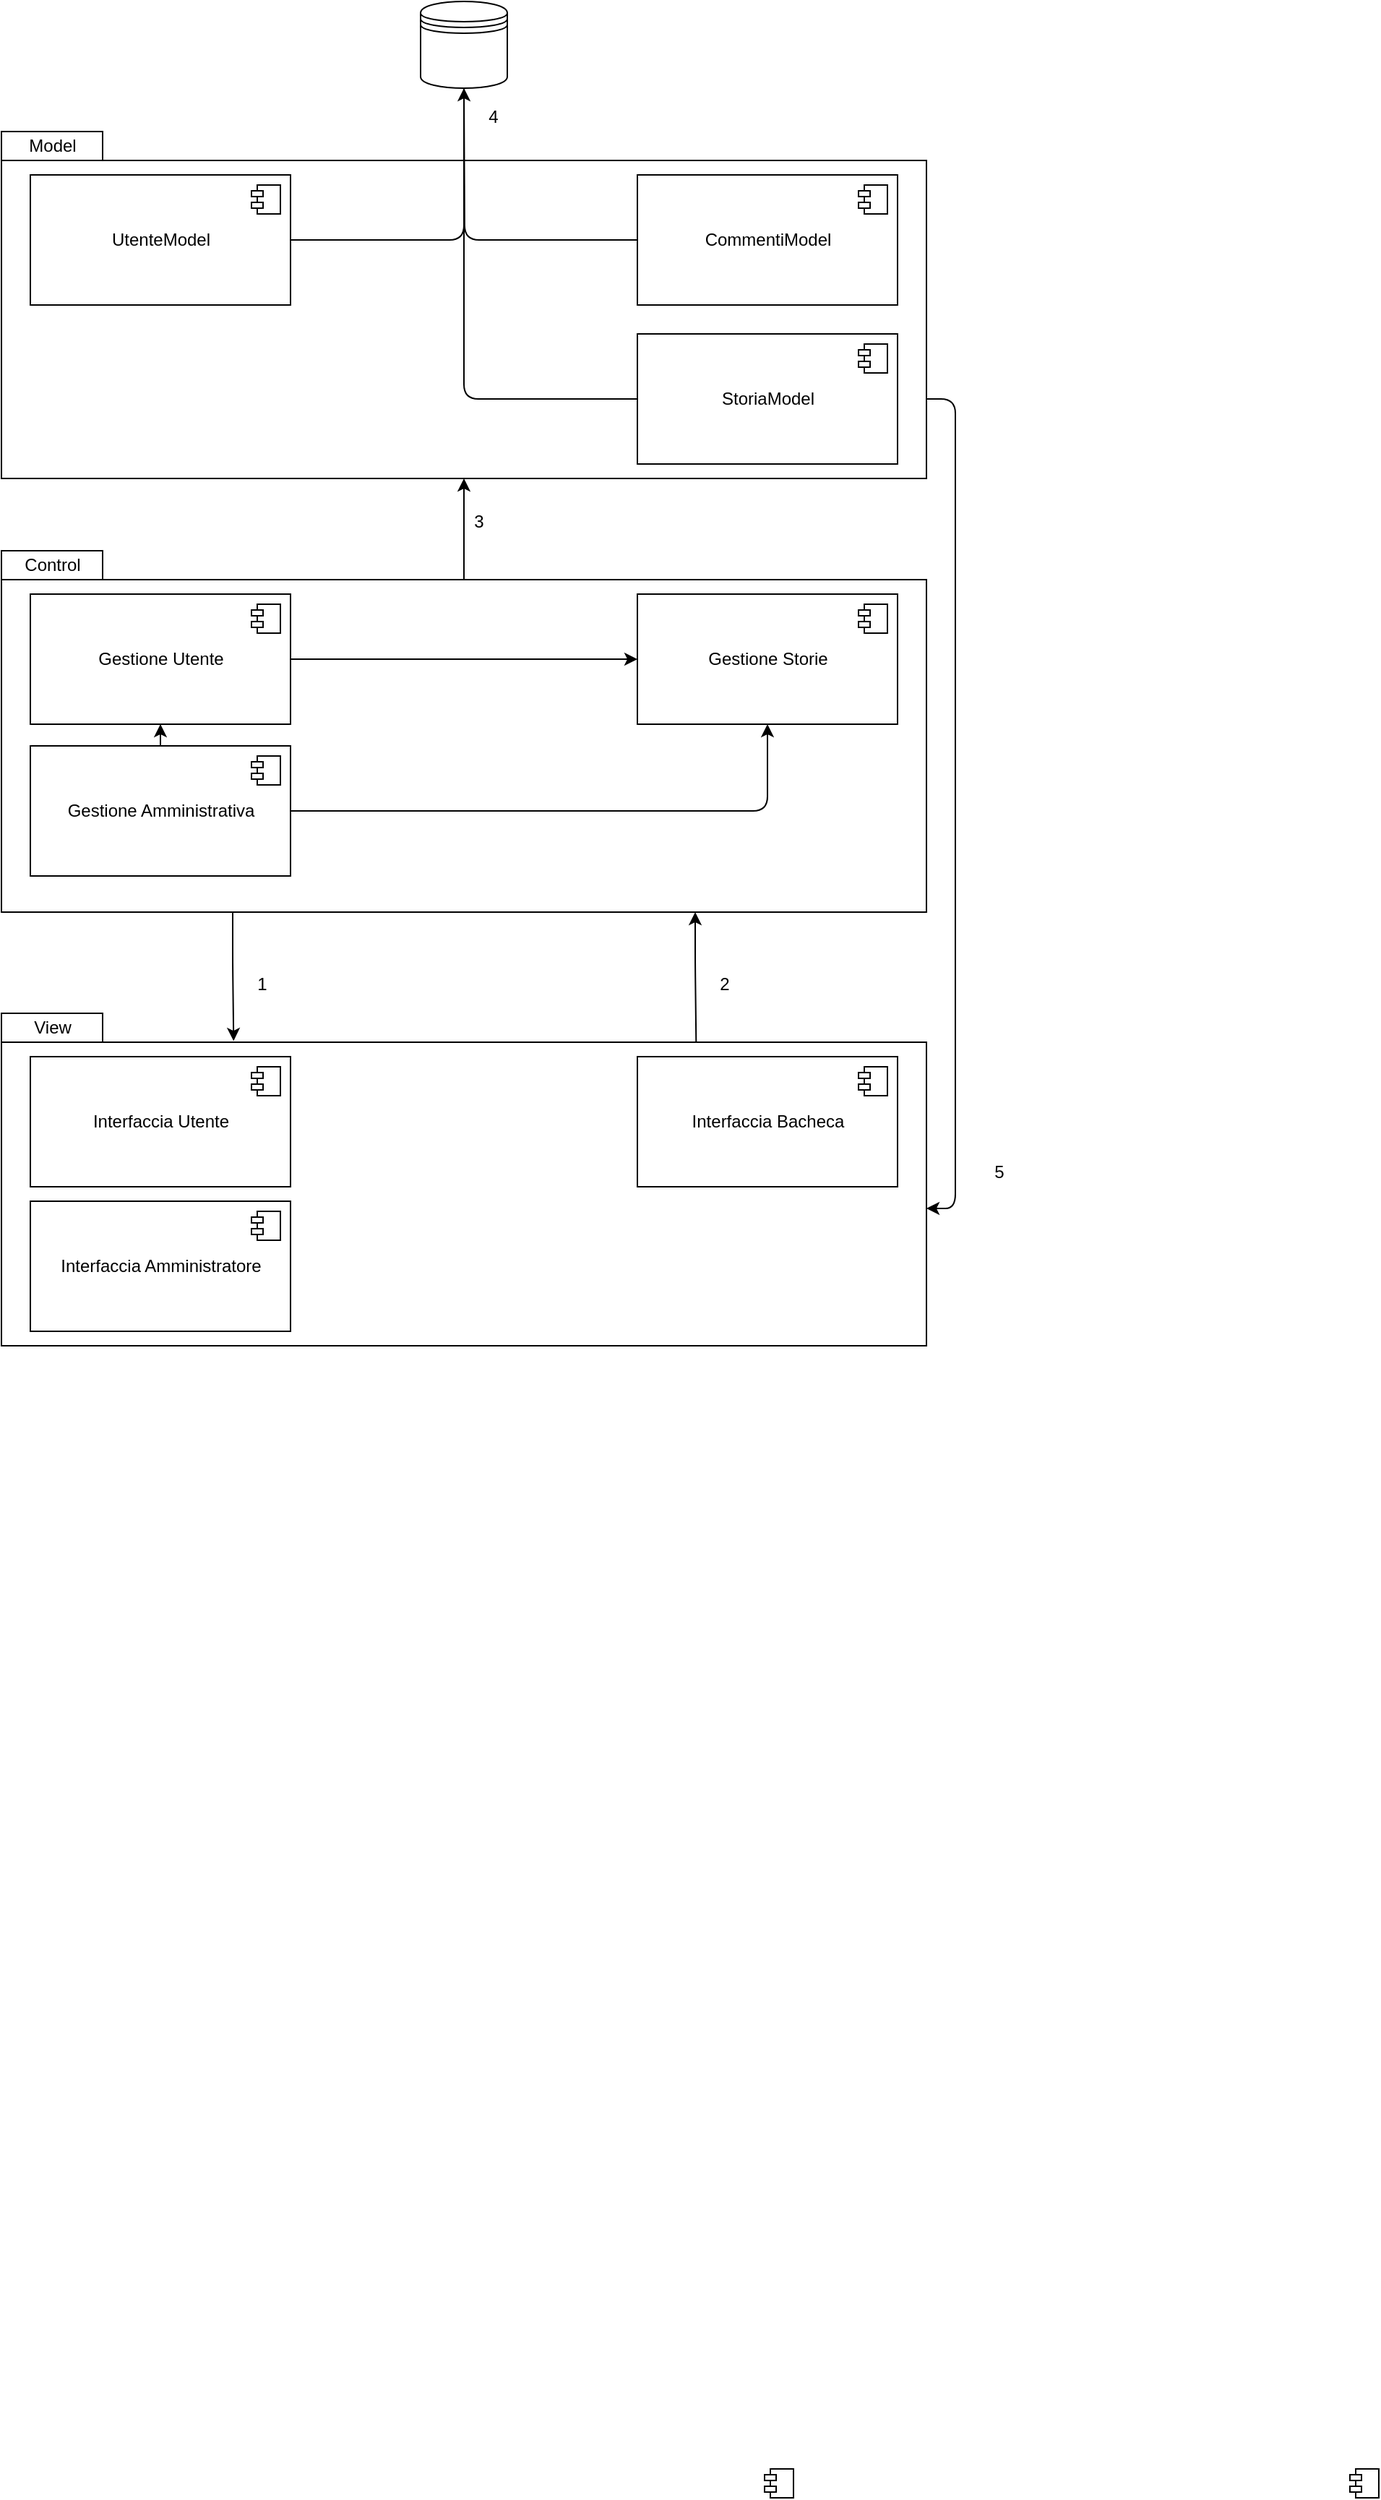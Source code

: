 <mxfile version="15.7.3" type="device"><diagram id="9ocuTxShU1b-sa0IYW2h" name="Pagina-1"><mxGraphModel dx="782" dy="539" grid="1" gridSize="10" guides="1" tooltips="1" connect="1" arrows="1" fold="1" page="1" pageScale="1" pageWidth="827" pageHeight="1169" math="0" shadow="0"><root><mxCell id="0"/><mxCell id="1" parent="0"/><mxCell id="H8FYsuCPHbx5izgAjQNV-73" style="edgeStyle=orthogonalEdgeStyle;rounded=1;orthogonalLoop=1;jettySize=auto;html=1;exitX=0.5;exitY=1;exitDx=0;exitDy=0;exitPerimeter=0;entryX=0.5;entryY=0.083;entryDx=0;entryDy=0;entryPerimeter=0;startArrow=classic;startFill=1;endArrow=none;endFill=0;" parent="1" source="H8FYsuCPHbx5izgAjQNV-20" target="H8FYsuCPHbx5izgAjQNV-28" edge="1"><mxGeometry relative="1" as="geometry"/></mxCell><mxCell id="H8FYsuCPHbx5izgAjQNV-20" value="" style="shape=folder;fontStyle=1;spacingTop=10;tabWidth=70;tabHeight=20;tabPosition=left;html=1;" parent="1" vertex="1"><mxGeometry x="220" y="160" width="640" height="240" as="geometry"/></mxCell><mxCell id="H8FYsuCPHbx5izgAjQNV-21" value="Model" style="text;html=1;align=center;verticalAlign=middle;resizable=0;points=[];autosize=1;strokeColor=none;fillColor=none;" parent="1" vertex="1"><mxGeometry x="230" y="160" width="50" height="20" as="geometry"/></mxCell><mxCell id="H8FYsuCPHbx5izgAjQNV-64" style="edgeStyle=orthogonalEdgeStyle;rounded=1;orthogonalLoop=1;jettySize=auto;html=1;exitX=1;exitY=0.5;exitDx=0;exitDy=0;entryX=0.5;entryY=1;entryDx=0;entryDy=0;endArrow=none;endFill=0;" parent="1" source="H8FYsuCPHbx5izgAjQNV-22" target="H8FYsuCPHbx5izgAjQNV-62" edge="1"><mxGeometry relative="1" as="geometry"/></mxCell><mxCell id="H8FYsuCPHbx5izgAjQNV-22" value="UtenteModel" style="html=1;dropTarget=0;" parent="1" vertex="1"><mxGeometry x="240" y="190" width="180" height="90" as="geometry"/></mxCell><mxCell id="H8FYsuCPHbx5izgAjQNV-23" value="" style="shape=module;jettyWidth=8;jettyHeight=4;" parent="H8FYsuCPHbx5izgAjQNV-22" vertex="1"><mxGeometry x="1" width="20" height="20" relative="1" as="geometry"><mxPoint x="-27" y="7" as="offset"/></mxGeometry></mxCell><mxCell id="H8FYsuCPHbx5izgAjQNV-67" style="edgeStyle=orthogonalEdgeStyle;rounded=1;orthogonalLoop=1;jettySize=auto;html=1;exitX=0;exitY=0.5;exitDx=0;exitDy=0;entryX=0.5;entryY=1;entryDx=0;entryDy=0;endArrow=none;endFill=0;" parent="1" source="H8FYsuCPHbx5izgAjQNV-24" target="H8FYsuCPHbx5izgAjQNV-62" edge="1"><mxGeometry relative="1" as="geometry"/></mxCell><mxCell id="H8FYsuCPHbx5izgAjQNV-24" value="StoriaModel" style="html=1;dropTarget=0;" parent="1" vertex="1"><mxGeometry x="660" y="300" width="180" height="90" as="geometry"/></mxCell><mxCell id="H8FYsuCPHbx5izgAjQNV-25" value="" style="shape=module;jettyWidth=8;jettyHeight=4;" parent="H8FYsuCPHbx5izgAjQNV-24" vertex="1"><mxGeometry x="1" width="20" height="20" relative="1" as="geometry"><mxPoint x="-27" y="7" as="offset"/></mxGeometry></mxCell><mxCell id="H8FYsuCPHbx5izgAjQNV-65" style="edgeStyle=orthogonalEdgeStyle;rounded=1;orthogonalLoop=1;jettySize=auto;html=1;exitX=0;exitY=0.5;exitDx=0;exitDy=0;endArrow=classic;endFill=1;" parent="1" source="H8FYsuCPHbx5izgAjQNV-26" edge="1"><mxGeometry relative="1" as="geometry"><mxPoint x="540" y="130" as="targetPoint"/></mxGeometry></mxCell><mxCell id="H8FYsuCPHbx5izgAjQNV-26" value="CommentiModel" style="html=1;dropTarget=0;" parent="1" vertex="1"><mxGeometry x="660" y="190" width="180" height="90" as="geometry"/></mxCell><mxCell id="H8FYsuCPHbx5izgAjQNV-27" value="" style="shape=module;jettyWidth=8;jettyHeight=4;" parent="H8FYsuCPHbx5izgAjQNV-26" vertex="1"><mxGeometry x="1" width="20" height="20" relative="1" as="geometry"><mxPoint x="-27" y="7" as="offset"/></mxGeometry></mxCell><mxCell id="H8FYsuCPHbx5izgAjQNV-71" style="edgeStyle=orthogonalEdgeStyle;rounded=1;orthogonalLoop=1;jettySize=auto;html=1;exitX=0.25;exitY=1;exitDx=0;exitDy=0;exitPerimeter=0;entryX=0.251;entryY=0.083;entryDx=0;entryDy=0;entryPerimeter=0;endArrow=classic;endFill=1;" parent="1" source="H8FYsuCPHbx5izgAjQNV-28" target="H8FYsuCPHbx5izgAjQNV-45" edge="1"><mxGeometry relative="1" as="geometry"/></mxCell><mxCell id="H8FYsuCPHbx5izgAjQNV-72" style="edgeStyle=orthogonalEdgeStyle;rounded=1;orthogonalLoop=1;jettySize=auto;html=1;exitX=0.75;exitY=1;exitDx=0;exitDy=0;exitPerimeter=0;entryX=0.751;entryY=0.085;entryDx=0;entryDy=0;entryPerimeter=0;endArrow=none;endFill=0;startArrow=classic;startFill=1;" parent="1" source="H8FYsuCPHbx5izgAjQNV-28" target="H8FYsuCPHbx5izgAjQNV-45" edge="1"><mxGeometry relative="1" as="geometry"/></mxCell><mxCell id="H8FYsuCPHbx5izgAjQNV-28" value="" style="shape=folder;fontStyle=1;spacingTop=10;tabWidth=70;tabHeight=20;tabPosition=left;html=1;" parent="1" vertex="1"><mxGeometry x="220" y="450" width="640" height="250" as="geometry"/></mxCell><mxCell id="H8FYsuCPHbx5izgAjQNV-29" value="Control" style="text;html=1;align=center;verticalAlign=middle;resizable=0;points=[];autosize=1;strokeColor=none;fillColor=none;" parent="1" vertex="1"><mxGeometry x="230" y="450" width="50" height="20" as="geometry"/></mxCell><mxCell id="H8FYsuCPHbx5izgAjQNV-68" style="edgeStyle=orthogonalEdgeStyle;rounded=1;orthogonalLoop=1;jettySize=auto;html=1;exitX=1;exitY=0.5;exitDx=0;exitDy=0;endArrow=classic;endFill=1;" parent="1" source="H8FYsuCPHbx5izgAjQNV-30" target="H8FYsuCPHbx5izgAjQNV-32" edge="1"><mxGeometry relative="1" as="geometry"/></mxCell><mxCell id="H8FYsuCPHbx5izgAjQNV-30" value="Gestione Utente" style="html=1;dropTarget=0;" parent="1" vertex="1"><mxGeometry x="240" y="480" width="180" height="90" as="geometry"/></mxCell><mxCell id="H8FYsuCPHbx5izgAjQNV-31" value="" style="shape=module;jettyWidth=8;jettyHeight=4;" parent="H8FYsuCPHbx5izgAjQNV-30" vertex="1"><mxGeometry x="1" width="20" height="20" relative="1" as="geometry"><mxPoint x="-27" y="7" as="offset"/></mxGeometry></mxCell><mxCell id="H8FYsuCPHbx5izgAjQNV-32" value="Gestione Storie" style="html=1;dropTarget=0;" parent="1" vertex="1"><mxGeometry x="660" y="480" width="180" height="90" as="geometry"/></mxCell><mxCell id="H8FYsuCPHbx5izgAjQNV-33" value="" style="shape=module;jettyWidth=8;jettyHeight=4;" parent="H8FYsuCPHbx5izgAjQNV-32" vertex="1"><mxGeometry x="1" width="20" height="20" relative="1" as="geometry"><mxPoint x="-27" y="7" as="offset"/></mxGeometry></mxCell><mxCell id="H8FYsuCPHbx5izgAjQNV-69" style="edgeStyle=orthogonalEdgeStyle;rounded=1;orthogonalLoop=1;jettySize=auto;html=1;exitX=1;exitY=0.5;exitDx=0;exitDy=0;endArrow=classic;endFill=1;" parent="1" source="H8FYsuCPHbx5izgAjQNV-41" target="H8FYsuCPHbx5izgAjQNV-32" edge="1"><mxGeometry relative="1" as="geometry"/></mxCell><mxCell id="H8FYsuCPHbx5izgAjQNV-70" style="edgeStyle=orthogonalEdgeStyle;rounded=1;orthogonalLoop=1;jettySize=auto;html=1;exitX=0.5;exitY=0;exitDx=0;exitDy=0;endArrow=classic;endFill=1;" parent="1" source="H8FYsuCPHbx5izgAjQNV-41" target="H8FYsuCPHbx5izgAjQNV-30" edge="1"><mxGeometry relative="1" as="geometry"/></mxCell><mxCell id="H8FYsuCPHbx5izgAjQNV-41" value="Gestione Amministrativa" style="html=1;dropTarget=0;" parent="1" vertex="1"><mxGeometry x="240" y="585" width="180" height="90" as="geometry"/></mxCell><mxCell id="H8FYsuCPHbx5izgAjQNV-42" value="" style="shape=module;jettyWidth=8;jettyHeight=4;" parent="H8FYsuCPHbx5izgAjQNV-41" vertex="1"><mxGeometry x="1" width="20" height="20" relative="1" as="geometry"><mxPoint x="-27" y="7" as="offset"/></mxGeometry></mxCell><mxCell id="H8FYsuCPHbx5izgAjQNV-78" style="edgeStyle=orthogonalEdgeStyle;rounded=1;orthogonalLoop=1;jettySize=auto;html=1;exitX=0;exitY=0;exitDx=640;exitDy=135;exitPerimeter=0;entryX=0;entryY=0;entryDx=640;entryDy=185;entryPerimeter=0;startArrow=classic;startFill=1;endArrow=none;endFill=0;" parent="1" source="H8FYsuCPHbx5izgAjQNV-45" target="H8FYsuCPHbx5izgAjQNV-20" edge="1"><mxGeometry relative="1" as="geometry"/></mxCell><mxCell id="H8FYsuCPHbx5izgAjQNV-45" value="" style="shape=folder;fontStyle=1;spacingTop=10;tabWidth=70;tabHeight=20;tabPosition=left;html=1;" parent="1" vertex="1"><mxGeometry x="220" y="770" width="640" height="230" as="geometry"/></mxCell><mxCell id="H8FYsuCPHbx5izgAjQNV-35" value="View" style="text;html=1;align=center;verticalAlign=middle;resizable=0;points=[];autosize=1;strokeColor=none;fillColor=none;" parent="1" vertex="1"><mxGeometry x="235" y="770" width="40" height="20" as="geometry"/></mxCell><mxCell id="H8FYsuCPHbx5izgAjQNV-40" value="" style="shape=module;jettyWidth=8;jettyHeight=4;" parent="1" vertex="1"><mxGeometry x="748" y="1777" width="20" height="20" as="geometry"><mxPoint x="-27" y="7" as="offset"/></mxGeometry></mxCell><mxCell id="H8FYsuCPHbx5izgAjQNV-44" value="" style="shape=module;jettyWidth=8;jettyHeight=4;" parent="1" vertex="1"><mxGeometry x="1153" y="1777" width="20" height="20" as="geometry"><mxPoint x="-27" y="7" as="offset"/></mxGeometry></mxCell><mxCell id="H8FYsuCPHbx5izgAjQNV-53" value="Interfaccia Utente" style="html=1;dropTarget=0;" parent="1" vertex="1"><mxGeometry x="240" y="800" width="180" height="90" as="geometry"/></mxCell><mxCell id="H8FYsuCPHbx5izgAjQNV-54" value="" style="shape=module;jettyWidth=8;jettyHeight=4;" parent="H8FYsuCPHbx5izgAjQNV-53" vertex="1"><mxGeometry x="1" width="20" height="20" relative="1" as="geometry"><mxPoint x="-27" y="7" as="offset"/></mxGeometry></mxCell><mxCell id="H8FYsuCPHbx5izgAjQNV-58" value="Interfaccia Amministratore" style="html=1;dropTarget=0;" parent="1" vertex="1"><mxGeometry x="240" y="900" width="180" height="90" as="geometry"/></mxCell><mxCell id="H8FYsuCPHbx5izgAjQNV-59" value="" style="shape=module;jettyWidth=8;jettyHeight=4;" parent="H8FYsuCPHbx5izgAjQNV-58" vertex="1"><mxGeometry x="1" width="20" height="20" relative="1" as="geometry"><mxPoint x="-27" y="7" as="offset"/></mxGeometry></mxCell><mxCell id="H8FYsuCPHbx5izgAjQNV-60" value="Interfaccia Bacheca" style="html=1;dropTarget=0;" parent="1" vertex="1"><mxGeometry x="660" y="800" width="180" height="90" as="geometry"/></mxCell><mxCell id="H8FYsuCPHbx5izgAjQNV-61" value="" style="shape=module;jettyWidth=8;jettyHeight=4;" parent="H8FYsuCPHbx5izgAjQNV-60" vertex="1"><mxGeometry x="1" width="20" height="20" relative="1" as="geometry"><mxPoint x="-27" y="7" as="offset"/></mxGeometry></mxCell><mxCell id="H8FYsuCPHbx5izgAjQNV-62" value="" style="shape=datastore;whiteSpace=wrap;html=1;" parent="1" vertex="1"><mxGeometry x="510" y="70" width="60" height="60" as="geometry"/></mxCell><mxCell id="H8FYsuCPHbx5izgAjQNV-74" value="1" style="text;html=1;align=center;verticalAlign=middle;resizable=0;points=[];autosize=1;strokeColor=none;fillColor=none;" parent="1" vertex="1"><mxGeometry x="390" y="740" width="20" height="20" as="geometry"/></mxCell><mxCell id="H8FYsuCPHbx5izgAjQNV-75" value="2" style="text;html=1;align=center;verticalAlign=middle;resizable=0;points=[];autosize=1;strokeColor=none;fillColor=none;" parent="1" vertex="1"><mxGeometry x="710" y="740" width="20" height="20" as="geometry"/></mxCell><mxCell id="H8FYsuCPHbx5izgAjQNV-76" value="3" style="text;html=1;align=center;verticalAlign=middle;resizable=0;points=[];autosize=1;strokeColor=none;fillColor=none;" parent="1" vertex="1"><mxGeometry x="540" y="420" width="20" height="20" as="geometry"/></mxCell><mxCell id="H8FYsuCPHbx5izgAjQNV-79" value="4" style="text;html=1;align=center;verticalAlign=middle;resizable=0;points=[];autosize=1;strokeColor=none;fillColor=none;" parent="1" vertex="1"><mxGeometry x="550" y="140" width="20" height="20" as="geometry"/></mxCell><mxCell id="H8FYsuCPHbx5izgAjQNV-81" value="5" style="text;html=1;align=center;verticalAlign=middle;resizable=0;points=[];autosize=1;strokeColor=none;fillColor=none;" parent="1" vertex="1"><mxGeometry x="900" y="870" width="20" height="20" as="geometry"/></mxCell></root></mxGraphModel></diagram></mxfile>